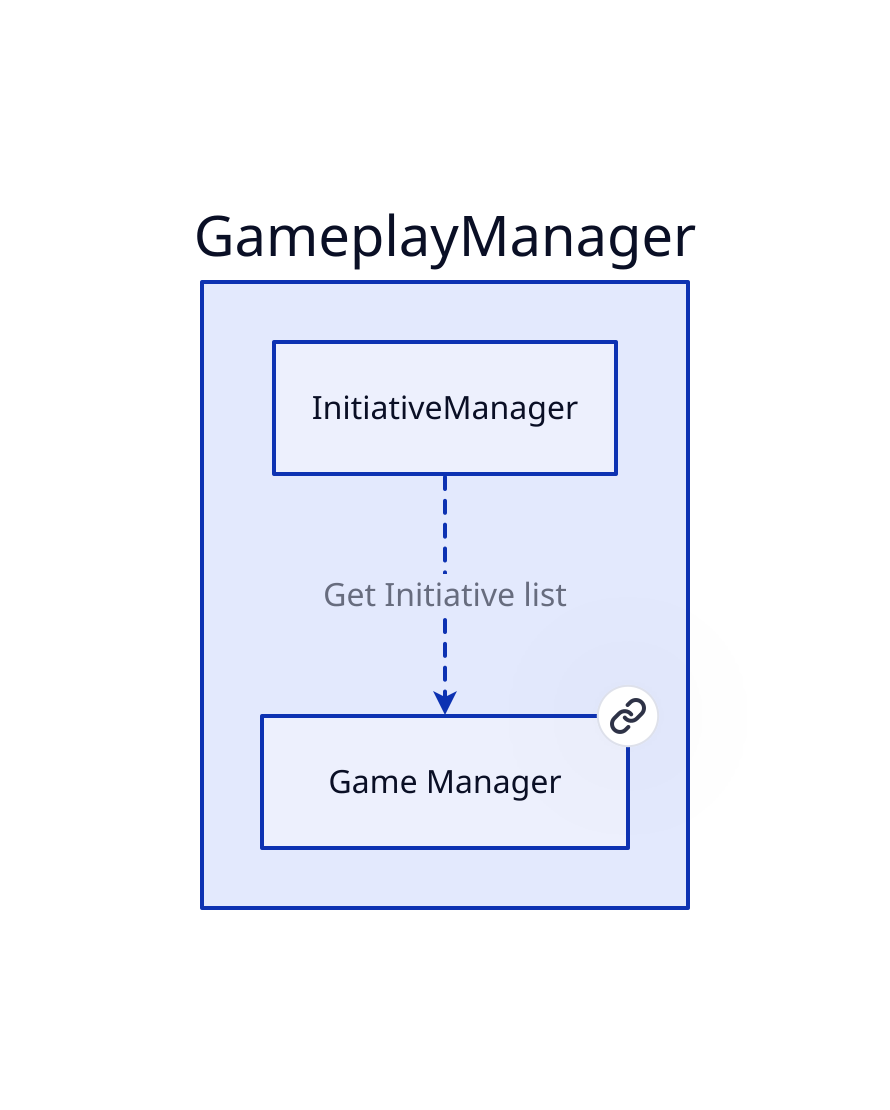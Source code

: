 # Nodes :
GameplayManager: {
    GameManager: Game Manager {
       link: GameManager
    }
}

# Links :
GameplayManager.InitiativeManager -> GameplayManager.GameManager: Get Initiative list {style.stroke-dash: 3
source-arrowhead: {}
target-arrowhead: {shape: arrow}
}
